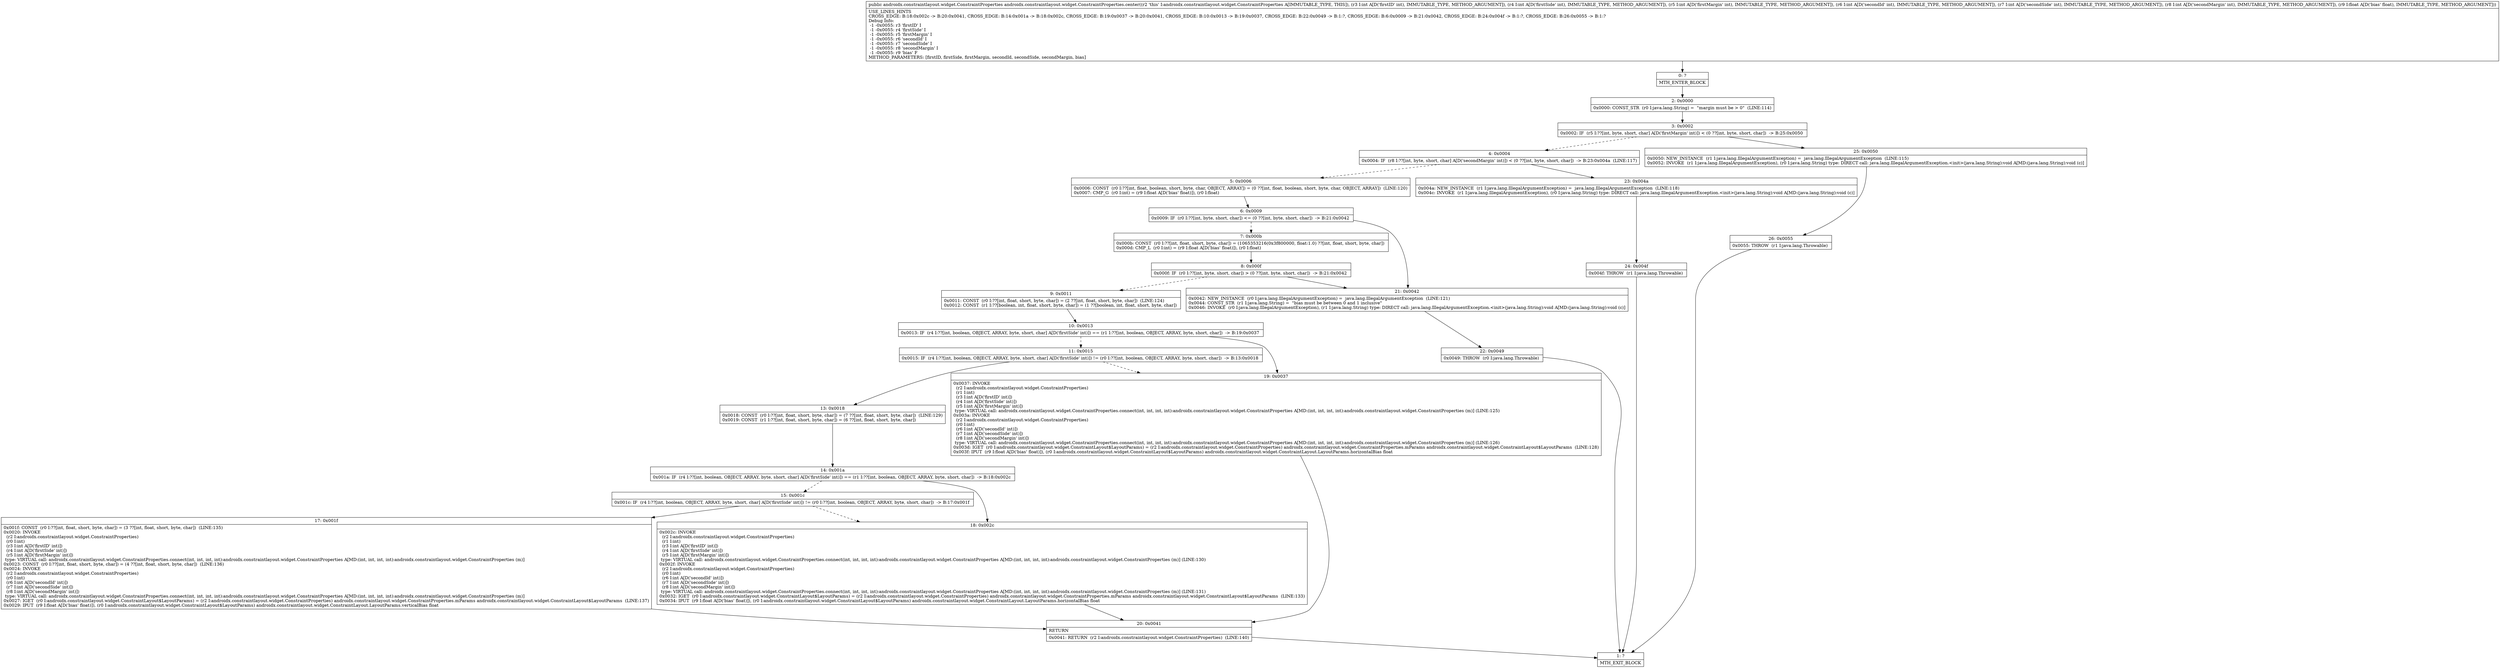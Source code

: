 digraph "CFG forandroidx.constraintlayout.widget.ConstraintProperties.center(IIIIIIF)Landroidx\/constraintlayout\/widget\/ConstraintProperties;" {
Node_0 [shape=record,label="{0\:\ ?|MTH_ENTER_BLOCK\l}"];
Node_2 [shape=record,label="{2\:\ 0x0000|0x0000: CONST_STR  (r0 I:java.lang.String) =  \"margin must be \> 0\"  (LINE:114)\l}"];
Node_3 [shape=record,label="{3\:\ 0x0002|0x0002: IF  (r5 I:??[int, byte, short, char] A[D('firstMargin' int)]) \< (0 ??[int, byte, short, char])  \-\> B:25:0x0050 \l}"];
Node_4 [shape=record,label="{4\:\ 0x0004|0x0004: IF  (r8 I:??[int, byte, short, char] A[D('secondMargin' int)]) \< (0 ??[int, byte, short, char])  \-\> B:23:0x004a  (LINE:117)\l}"];
Node_5 [shape=record,label="{5\:\ 0x0006|0x0006: CONST  (r0 I:??[int, float, boolean, short, byte, char, OBJECT, ARRAY]) = (0 ??[int, float, boolean, short, byte, char, OBJECT, ARRAY])  (LINE:120)\l0x0007: CMP_G  (r0 I:int) = (r9 I:float A[D('bias' float)]), (r0 I:float) \l}"];
Node_6 [shape=record,label="{6\:\ 0x0009|0x0009: IF  (r0 I:??[int, byte, short, char]) \<= (0 ??[int, byte, short, char])  \-\> B:21:0x0042 \l}"];
Node_7 [shape=record,label="{7\:\ 0x000b|0x000b: CONST  (r0 I:??[int, float, short, byte, char]) = (1065353216(0x3f800000, float:1.0) ??[int, float, short, byte, char]) \l0x000d: CMP_L  (r0 I:int) = (r9 I:float A[D('bias' float)]), (r0 I:float) \l}"];
Node_8 [shape=record,label="{8\:\ 0x000f|0x000f: IF  (r0 I:??[int, byte, short, char]) \> (0 ??[int, byte, short, char])  \-\> B:21:0x0042 \l}"];
Node_9 [shape=record,label="{9\:\ 0x0011|0x0011: CONST  (r0 I:??[int, float, short, byte, char]) = (2 ??[int, float, short, byte, char])  (LINE:124)\l0x0012: CONST  (r1 I:??[boolean, int, float, short, byte, char]) = (1 ??[boolean, int, float, short, byte, char]) \l}"];
Node_10 [shape=record,label="{10\:\ 0x0013|0x0013: IF  (r4 I:??[int, boolean, OBJECT, ARRAY, byte, short, char] A[D('firstSide' int)]) == (r1 I:??[int, boolean, OBJECT, ARRAY, byte, short, char])  \-\> B:19:0x0037 \l}"];
Node_11 [shape=record,label="{11\:\ 0x0015|0x0015: IF  (r4 I:??[int, boolean, OBJECT, ARRAY, byte, short, char] A[D('firstSide' int)]) != (r0 I:??[int, boolean, OBJECT, ARRAY, byte, short, char])  \-\> B:13:0x0018 \l}"];
Node_13 [shape=record,label="{13\:\ 0x0018|0x0018: CONST  (r0 I:??[int, float, short, byte, char]) = (7 ??[int, float, short, byte, char])  (LINE:129)\l0x0019: CONST  (r1 I:??[int, float, short, byte, char]) = (6 ??[int, float, short, byte, char]) \l}"];
Node_14 [shape=record,label="{14\:\ 0x001a|0x001a: IF  (r4 I:??[int, boolean, OBJECT, ARRAY, byte, short, char] A[D('firstSide' int)]) == (r1 I:??[int, boolean, OBJECT, ARRAY, byte, short, char])  \-\> B:18:0x002c \l}"];
Node_15 [shape=record,label="{15\:\ 0x001c|0x001c: IF  (r4 I:??[int, boolean, OBJECT, ARRAY, byte, short, char] A[D('firstSide' int)]) != (r0 I:??[int, boolean, OBJECT, ARRAY, byte, short, char])  \-\> B:17:0x001f \l}"];
Node_17 [shape=record,label="{17\:\ 0x001f|0x001f: CONST  (r0 I:??[int, float, short, byte, char]) = (3 ??[int, float, short, byte, char])  (LINE:135)\l0x0020: INVOKE  \l  (r2 I:androidx.constraintlayout.widget.ConstraintProperties)\l  (r0 I:int)\l  (r3 I:int A[D('firstID' int)])\l  (r4 I:int A[D('firstSide' int)])\l  (r5 I:int A[D('firstMargin' int)])\l type: VIRTUAL call: androidx.constraintlayout.widget.ConstraintProperties.connect(int, int, int, int):androidx.constraintlayout.widget.ConstraintProperties A[MD:(int, int, int, int):androidx.constraintlayout.widget.ConstraintProperties (m)]\l0x0023: CONST  (r0 I:??[int, float, short, byte, char]) = (4 ??[int, float, short, byte, char])  (LINE:136)\l0x0024: INVOKE  \l  (r2 I:androidx.constraintlayout.widget.ConstraintProperties)\l  (r0 I:int)\l  (r6 I:int A[D('secondId' int)])\l  (r7 I:int A[D('secondSide' int)])\l  (r8 I:int A[D('secondMargin' int)])\l type: VIRTUAL call: androidx.constraintlayout.widget.ConstraintProperties.connect(int, int, int, int):androidx.constraintlayout.widget.ConstraintProperties A[MD:(int, int, int, int):androidx.constraintlayout.widget.ConstraintProperties (m)]\l0x0027: IGET  (r0 I:androidx.constraintlayout.widget.ConstraintLayout$LayoutParams) = (r2 I:androidx.constraintlayout.widget.ConstraintProperties) androidx.constraintlayout.widget.ConstraintProperties.mParams androidx.constraintlayout.widget.ConstraintLayout$LayoutParams  (LINE:137)\l0x0029: IPUT  (r9 I:float A[D('bias' float)]), (r0 I:androidx.constraintlayout.widget.ConstraintLayout$LayoutParams) androidx.constraintlayout.widget.ConstraintLayout.LayoutParams.verticalBias float \l}"];
Node_20 [shape=record,label="{20\:\ 0x0041|RETURN\l|0x0041: RETURN  (r2 I:androidx.constraintlayout.widget.ConstraintProperties)  (LINE:140)\l}"];
Node_1 [shape=record,label="{1\:\ ?|MTH_EXIT_BLOCK\l}"];
Node_18 [shape=record,label="{18\:\ 0x002c|0x002c: INVOKE  \l  (r2 I:androidx.constraintlayout.widget.ConstraintProperties)\l  (r1 I:int)\l  (r3 I:int A[D('firstID' int)])\l  (r4 I:int A[D('firstSide' int)])\l  (r5 I:int A[D('firstMargin' int)])\l type: VIRTUAL call: androidx.constraintlayout.widget.ConstraintProperties.connect(int, int, int, int):androidx.constraintlayout.widget.ConstraintProperties A[MD:(int, int, int, int):androidx.constraintlayout.widget.ConstraintProperties (m)] (LINE:130)\l0x002f: INVOKE  \l  (r2 I:androidx.constraintlayout.widget.ConstraintProperties)\l  (r0 I:int)\l  (r6 I:int A[D('secondId' int)])\l  (r7 I:int A[D('secondSide' int)])\l  (r8 I:int A[D('secondMargin' int)])\l type: VIRTUAL call: androidx.constraintlayout.widget.ConstraintProperties.connect(int, int, int, int):androidx.constraintlayout.widget.ConstraintProperties A[MD:(int, int, int, int):androidx.constraintlayout.widget.ConstraintProperties (m)] (LINE:131)\l0x0032: IGET  (r0 I:androidx.constraintlayout.widget.ConstraintLayout$LayoutParams) = (r2 I:androidx.constraintlayout.widget.ConstraintProperties) androidx.constraintlayout.widget.ConstraintProperties.mParams androidx.constraintlayout.widget.ConstraintLayout$LayoutParams  (LINE:133)\l0x0034: IPUT  (r9 I:float A[D('bias' float)]), (r0 I:androidx.constraintlayout.widget.ConstraintLayout$LayoutParams) androidx.constraintlayout.widget.ConstraintLayout.LayoutParams.horizontalBias float \l}"];
Node_19 [shape=record,label="{19\:\ 0x0037|0x0037: INVOKE  \l  (r2 I:androidx.constraintlayout.widget.ConstraintProperties)\l  (r1 I:int)\l  (r3 I:int A[D('firstID' int)])\l  (r4 I:int A[D('firstSide' int)])\l  (r5 I:int A[D('firstMargin' int)])\l type: VIRTUAL call: androidx.constraintlayout.widget.ConstraintProperties.connect(int, int, int, int):androidx.constraintlayout.widget.ConstraintProperties A[MD:(int, int, int, int):androidx.constraintlayout.widget.ConstraintProperties (m)] (LINE:125)\l0x003a: INVOKE  \l  (r2 I:androidx.constraintlayout.widget.ConstraintProperties)\l  (r0 I:int)\l  (r6 I:int A[D('secondId' int)])\l  (r7 I:int A[D('secondSide' int)])\l  (r8 I:int A[D('secondMargin' int)])\l type: VIRTUAL call: androidx.constraintlayout.widget.ConstraintProperties.connect(int, int, int, int):androidx.constraintlayout.widget.ConstraintProperties A[MD:(int, int, int, int):androidx.constraintlayout.widget.ConstraintProperties (m)] (LINE:126)\l0x003d: IGET  (r0 I:androidx.constraintlayout.widget.ConstraintLayout$LayoutParams) = (r2 I:androidx.constraintlayout.widget.ConstraintProperties) androidx.constraintlayout.widget.ConstraintProperties.mParams androidx.constraintlayout.widget.ConstraintLayout$LayoutParams  (LINE:128)\l0x003f: IPUT  (r9 I:float A[D('bias' float)]), (r0 I:androidx.constraintlayout.widget.ConstraintLayout$LayoutParams) androidx.constraintlayout.widget.ConstraintLayout.LayoutParams.horizontalBias float \l}"];
Node_21 [shape=record,label="{21\:\ 0x0042|0x0042: NEW_INSTANCE  (r0 I:java.lang.IllegalArgumentException) =  java.lang.IllegalArgumentException  (LINE:121)\l0x0044: CONST_STR  (r1 I:java.lang.String) =  \"bias must be between 0 and 1 inclusive\" \l0x0046: INVOKE  (r0 I:java.lang.IllegalArgumentException), (r1 I:java.lang.String) type: DIRECT call: java.lang.IllegalArgumentException.\<init\>(java.lang.String):void A[MD:(java.lang.String):void (c)]\l}"];
Node_22 [shape=record,label="{22\:\ 0x0049|0x0049: THROW  (r0 I:java.lang.Throwable) \l}"];
Node_23 [shape=record,label="{23\:\ 0x004a|0x004a: NEW_INSTANCE  (r1 I:java.lang.IllegalArgumentException) =  java.lang.IllegalArgumentException  (LINE:118)\l0x004c: INVOKE  (r1 I:java.lang.IllegalArgumentException), (r0 I:java.lang.String) type: DIRECT call: java.lang.IllegalArgumentException.\<init\>(java.lang.String):void A[MD:(java.lang.String):void (c)]\l}"];
Node_24 [shape=record,label="{24\:\ 0x004f|0x004f: THROW  (r1 I:java.lang.Throwable) \l}"];
Node_25 [shape=record,label="{25\:\ 0x0050|0x0050: NEW_INSTANCE  (r1 I:java.lang.IllegalArgumentException) =  java.lang.IllegalArgumentException  (LINE:115)\l0x0052: INVOKE  (r1 I:java.lang.IllegalArgumentException), (r0 I:java.lang.String) type: DIRECT call: java.lang.IllegalArgumentException.\<init\>(java.lang.String):void A[MD:(java.lang.String):void (c)]\l}"];
Node_26 [shape=record,label="{26\:\ 0x0055|0x0055: THROW  (r1 I:java.lang.Throwable) \l}"];
MethodNode[shape=record,label="{public androidx.constraintlayout.widget.ConstraintProperties androidx.constraintlayout.widget.ConstraintProperties.center((r2 'this' I:androidx.constraintlayout.widget.ConstraintProperties A[IMMUTABLE_TYPE, THIS]), (r3 I:int A[D('firstID' int), IMMUTABLE_TYPE, METHOD_ARGUMENT]), (r4 I:int A[D('firstSide' int), IMMUTABLE_TYPE, METHOD_ARGUMENT]), (r5 I:int A[D('firstMargin' int), IMMUTABLE_TYPE, METHOD_ARGUMENT]), (r6 I:int A[D('secondId' int), IMMUTABLE_TYPE, METHOD_ARGUMENT]), (r7 I:int A[D('secondSide' int), IMMUTABLE_TYPE, METHOD_ARGUMENT]), (r8 I:int A[D('secondMargin' int), IMMUTABLE_TYPE, METHOD_ARGUMENT]), (r9 I:float A[D('bias' float), IMMUTABLE_TYPE, METHOD_ARGUMENT]))  | USE_LINES_HINTS\lCROSS_EDGE: B:18:0x002c \-\> B:20:0x0041, CROSS_EDGE: B:14:0x001a \-\> B:18:0x002c, CROSS_EDGE: B:19:0x0037 \-\> B:20:0x0041, CROSS_EDGE: B:10:0x0013 \-\> B:19:0x0037, CROSS_EDGE: B:22:0x0049 \-\> B:1:?, CROSS_EDGE: B:6:0x0009 \-\> B:21:0x0042, CROSS_EDGE: B:24:0x004f \-\> B:1:?, CROSS_EDGE: B:26:0x0055 \-\> B:1:?\lDebug Info:\l  \-1 \-0x0055: r3 'firstID' I\l  \-1 \-0x0055: r4 'firstSide' I\l  \-1 \-0x0055: r5 'firstMargin' I\l  \-1 \-0x0055: r6 'secondId' I\l  \-1 \-0x0055: r7 'secondSide' I\l  \-1 \-0x0055: r8 'secondMargin' I\l  \-1 \-0x0055: r9 'bias' F\lMETHOD_PARAMETERS: [firstID, firstSide, firstMargin, secondId, secondSide, secondMargin, bias]\l}"];
MethodNode -> Node_0;Node_0 -> Node_2;
Node_2 -> Node_3;
Node_3 -> Node_4[style=dashed];
Node_3 -> Node_25;
Node_4 -> Node_5[style=dashed];
Node_4 -> Node_23;
Node_5 -> Node_6;
Node_6 -> Node_7[style=dashed];
Node_6 -> Node_21;
Node_7 -> Node_8;
Node_8 -> Node_9[style=dashed];
Node_8 -> Node_21;
Node_9 -> Node_10;
Node_10 -> Node_11[style=dashed];
Node_10 -> Node_19;
Node_11 -> Node_13;
Node_11 -> Node_19[style=dashed];
Node_13 -> Node_14;
Node_14 -> Node_15[style=dashed];
Node_14 -> Node_18;
Node_15 -> Node_17;
Node_15 -> Node_18[style=dashed];
Node_17 -> Node_20;
Node_20 -> Node_1;
Node_18 -> Node_20;
Node_19 -> Node_20;
Node_21 -> Node_22;
Node_22 -> Node_1;
Node_23 -> Node_24;
Node_24 -> Node_1;
Node_25 -> Node_26;
Node_26 -> Node_1;
}

